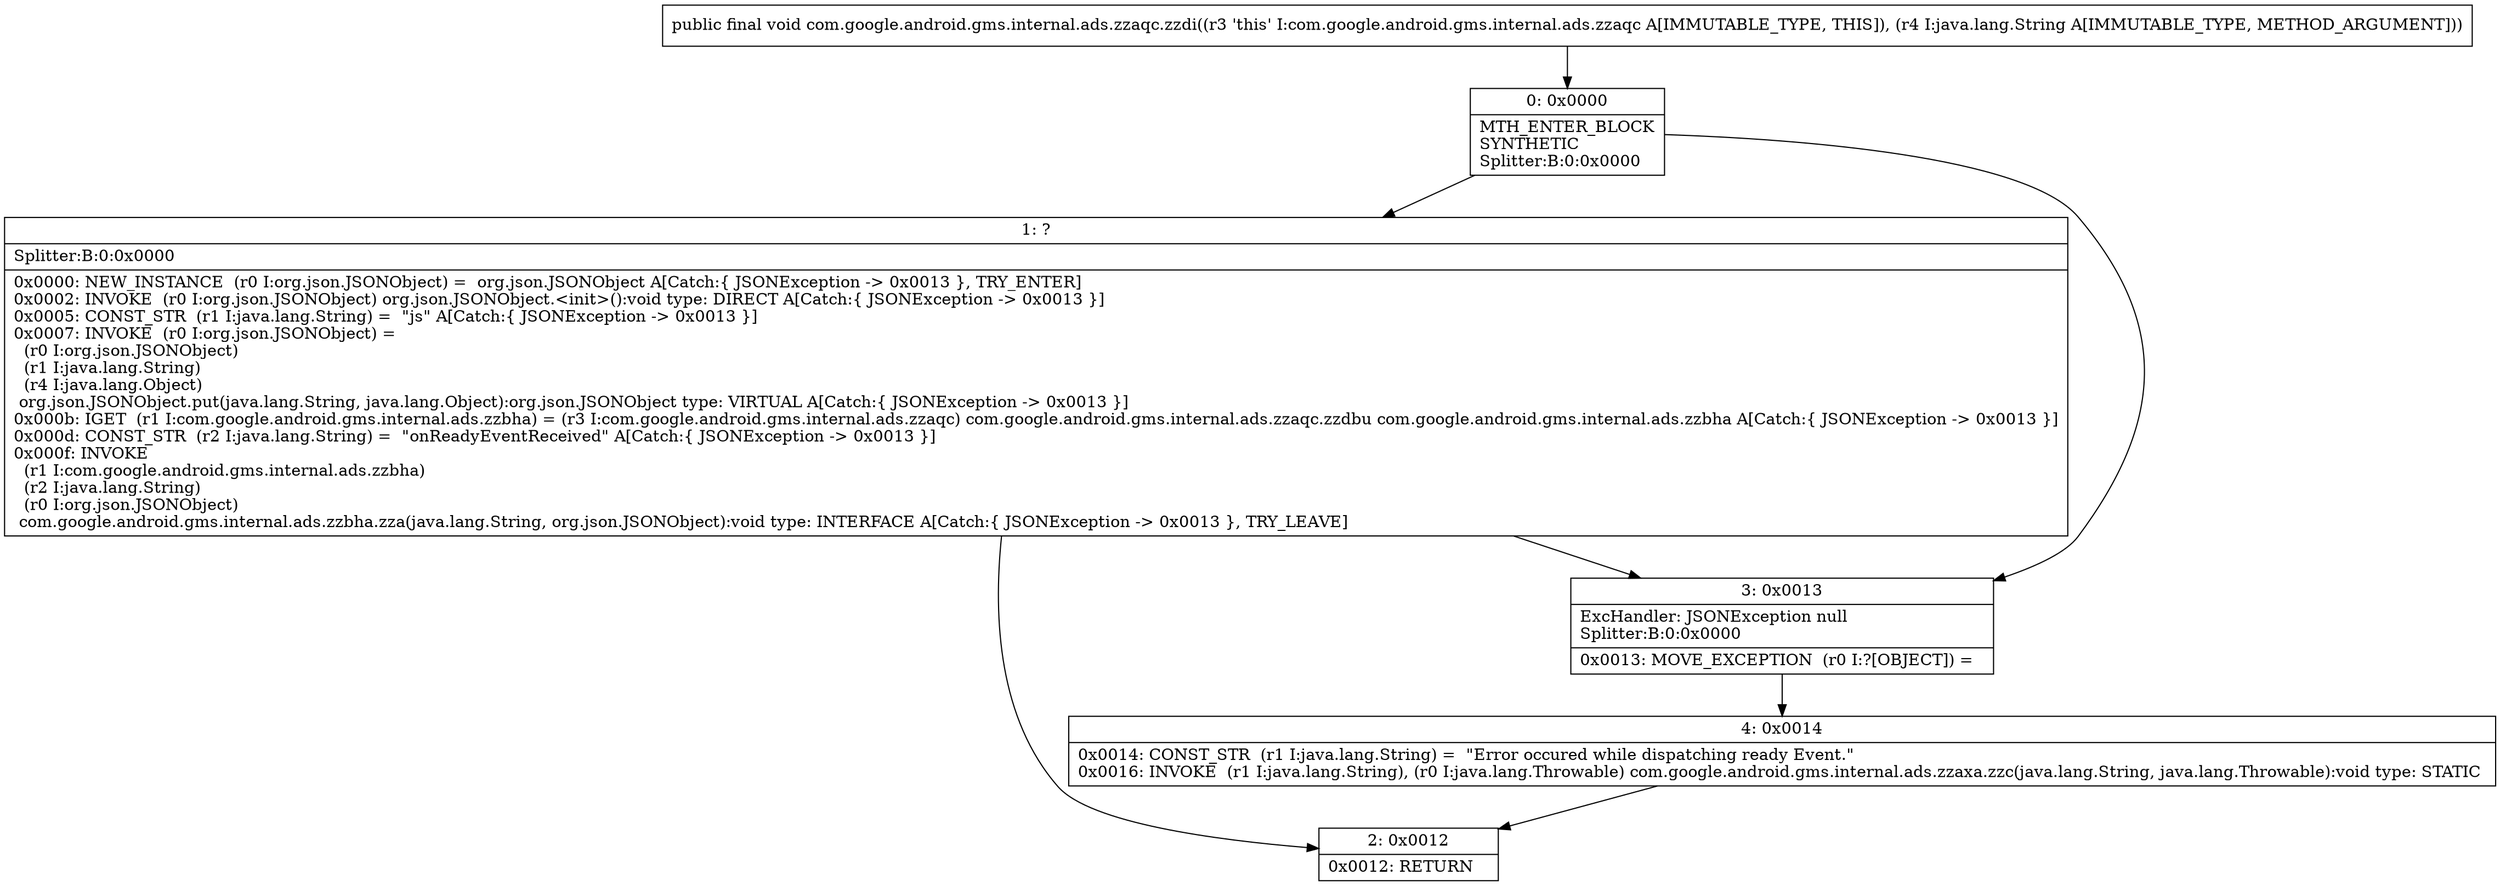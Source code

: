 digraph "CFG forcom.google.android.gms.internal.ads.zzaqc.zzdi(Ljava\/lang\/String;)V" {
Node_0 [shape=record,label="{0\:\ 0x0000|MTH_ENTER_BLOCK\lSYNTHETIC\lSplitter:B:0:0x0000\l}"];
Node_1 [shape=record,label="{1\:\ ?|Splitter:B:0:0x0000\l|0x0000: NEW_INSTANCE  (r0 I:org.json.JSONObject) =  org.json.JSONObject A[Catch:\{ JSONException \-\> 0x0013 \}, TRY_ENTER]\l0x0002: INVOKE  (r0 I:org.json.JSONObject) org.json.JSONObject.\<init\>():void type: DIRECT A[Catch:\{ JSONException \-\> 0x0013 \}]\l0x0005: CONST_STR  (r1 I:java.lang.String) =  \"js\" A[Catch:\{ JSONException \-\> 0x0013 \}]\l0x0007: INVOKE  (r0 I:org.json.JSONObject) = \l  (r0 I:org.json.JSONObject)\l  (r1 I:java.lang.String)\l  (r4 I:java.lang.Object)\l org.json.JSONObject.put(java.lang.String, java.lang.Object):org.json.JSONObject type: VIRTUAL A[Catch:\{ JSONException \-\> 0x0013 \}]\l0x000b: IGET  (r1 I:com.google.android.gms.internal.ads.zzbha) = (r3 I:com.google.android.gms.internal.ads.zzaqc) com.google.android.gms.internal.ads.zzaqc.zzdbu com.google.android.gms.internal.ads.zzbha A[Catch:\{ JSONException \-\> 0x0013 \}]\l0x000d: CONST_STR  (r2 I:java.lang.String) =  \"onReadyEventReceived\" A[Catch:\{ JSONException \-\> 0x0013 \}]\l0x000f: INVOKE  \l  (r1 I:com.google.android.gms.internal.ads.zzbha)\l  (r2 I:java.lang.String)\l  (r0 I:org.json.JSONObject)\l com.google.android.gms.internal.ads.zzbha.zza(java.lang.String, org.json.JSONObject):void type: INTERFACE A[Catch:\{ JSONException \-\> 0x0013 \}, TRY_LEAVE]\l}"];
Node_2 [shape=record,label="{2\:\ 0x0012|0x0012: RETURN   \l}"];
Node_3 [shape=record,label="{3\:\ 0x0013|ExcHandler: JSONException null\lSplitter:B:0:0x0000\l|0x0013: MOVE_EXCEPTION  (r0 I:?[OBJECT]) =  \l}"];
Node_4 [shape=record,label="{4\:\ 0x0014|0x0014: CONST_STR  (r1 I:java.lang.String) =  \"Error occured while dispatching ready Event.\" \l0x0016: INVOKE  (r1 I:java.lang.String), (r0 I:java.lang.Throwable) com.google.android.gms.internal.ads.zzaxa.zzc(java.lang.String, java.lang.Throwable):void type: STATIC \l}"];
MethodNode[shape=record,label="{public final void com.google.android.gms.internal.ads.zzaqc.zzdi((r3 'this' I:com.google.android.gms.internal.ads.zzaqc A[IMMUTABLE_TYPE, THIS]), (r4 I:java.lang.String A[IMMUTABLE_TYPE, METHOD_ARGUMENT])) }"];
MethodNode -> Node_0;
Node_0 -> Node_1;
Node_0 -> Node_3;
Node_1 -> Node_2;
Node_1 -> Node_3;
Node_3 -> Node_4;
Node_4 -> Node_2;
}

